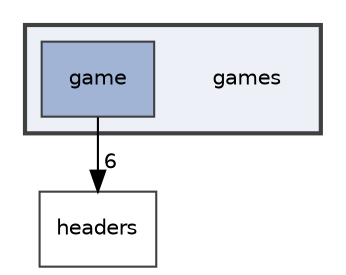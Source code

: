 digraph "games"
{
 // LATEX_PDF_SIZE
  edge [fontname="Helvetica",fontsize="10",labelfontname="Helvetica",labelfontsize="10"];
  node [fontname="Helvetica",fontsize="10",shape=record];
  compound=true
  subgraph clusterdir_4b6f782e158b0b98da980a0e11a23a15 {
    graph [ bgcolor="#edf0f7", pencolor="grey25", style="filled,bold,", label="", fontname="Helvetica", fontsize="10", URL="dir_4b6f782e158b0b98da980a0e11a23a15.html"]
    dir_4b6f782e158b0b98da980a0e11a23a15 [shape=plaintext, label="games"];
  dir_859be75312e42d6ebb568f8f09dd7ac4 [shape=box, label="game", style="filled,", fillcolor="#a2b4d6", color="grey25", URL="dir_859be75312e42d6ebb568f8f09dd7ac4.html"];
  }
  dir_7f57b1e41c5acd0e859ae5f3a2b075a9 [shape=box, label="headers", style="", fillcolor="#edf0f7", color="grey25", URL="dir_7f57b1e41c5acd0e859ae5f3a2b075a9.html"];
  dir_859be75312e42d6ebb568f8f09dd7ac4->dir_7f57b1e41c5acd0e859ae5f3a2b075a9 [headlabel="6", labeldistance=1.5 headhref="dir_000002_000004.html"];
}
